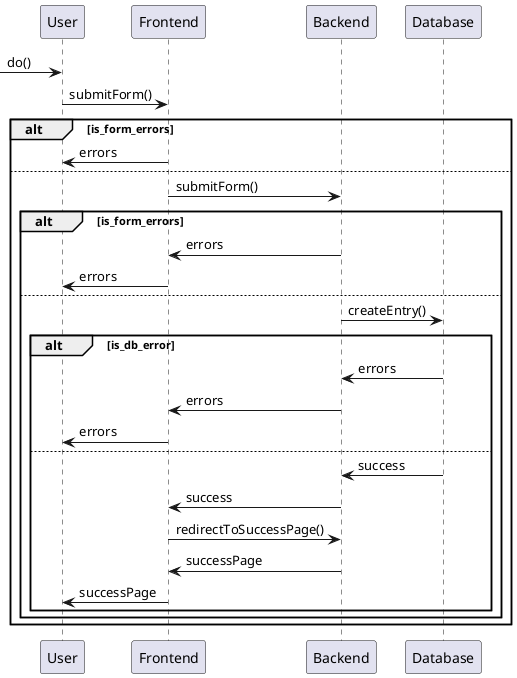 @startuml Contact Form Submission

-> User: do()

User -> Frontend: submitForm()

alt is_form_errors

Frontend -> User: errors

else

Frontend -> Backend: submitForm()

    alt is_form_errors

    Backend -> Frontend: errors
    Frontend -> User: errors

    else

    Backend -> Database: createEntry()

        alt is_db_error

        Database -> Backend: errors
        Backend -> Frontend: errors
        Frontend -> User: errors

        else

        Database -> Backend: success
        Backend -> Frontend: success
        Frontend -> Backend: redirectToSuccessPage()
        Backend -> Frontend: successPage
        Frontend -> User: successPage

        end

    end

end

@enduml